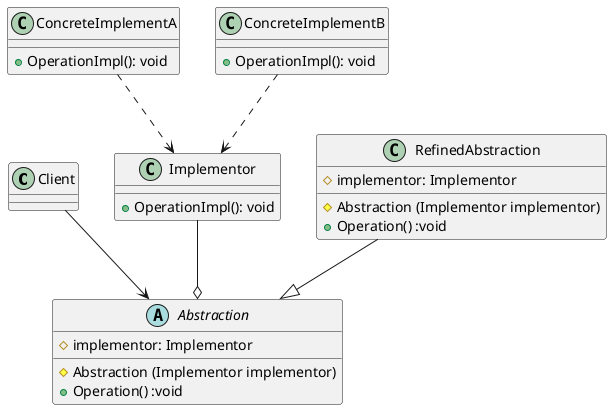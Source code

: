 @startuml

class "Client" as Client {

}

Abstract class "Abstraction" as Abstract {
    # implementor: Implementor
    # Abstraction (Implementor implementor)
    + Operation() :void
}

class "Implementor" as Implementor {
    + OperationImpl(): void
}

Implementor --o Abstract
ConcreteImplementA ..> Implementor
ConcreteImplementB ..> Implementor
RefinedAbstraction --|> Abstract
Client --> Abstract

class ConcreteImplementA {
    + OperationImpl(): void
}

class ConcreteImplementB {
    + OperationImpl(): void
}

class RefinedAbstraction {
    # implementor: Implementor
    # Abstraction (Implementor implementor)
    + Operation() :void
}



@enduml